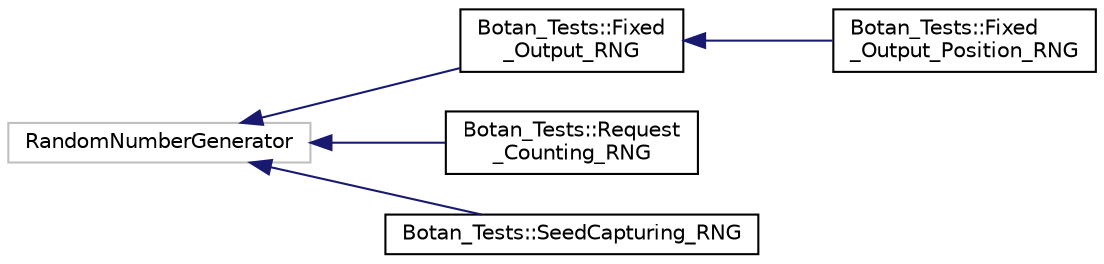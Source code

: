 digraph "Graphical Class Hierarchy"
{
  edge [fontname="Helvetica",fontsize="10",labelfontname="Helvetica",labelfontsize="10"];
  node [fontname="Helvetica",fontsize="10",shape=record];
  rankdir="LR";
  Node166 [label="RandomNumberGenerator",height=0.2,width=0.4,color="grey75", fillcolor="white", style="filled"];
  Node166 -> Node0 [dir="back",color="midnightblue",fontsize="10",style="solid",fontname="Helvetica"];
  Node0 [label="Botan_Tests::Fixed\l_Output_RNG",height=0.2,width=0.4,color="black", fillcolor="white", style="filled",URL="$class_botan___tests_1_1_fixed___output___r_n_g.html"];
  Node0 -> Node1 [dir="back",color="midnightblue",fontsize="10",style="solid",fontname="Helvetica"];
  Node1 [label="Botan_Tests::Fixed\l_Output_Position_RNG",height=0.2,width=0.4,color="black", fillcolor="white", style="filled",URL="$class_botan___tests_1_1_fixed___output___position___r_n_g.html"];
  Node166 -> Node169 [dir="back",color="midnightblue",fontsize="10",style="solid",fontname="Helvetica"];
  Node169 [label="Botan_Tests::Request\l_Counting_RNG",height=0.2,width=0.4,color="black", fillcolor="white", style="filled",URL="$class_botan___tests_1_1_request___counting___r_n_g.html"];
  Node166 -> Node170 [dir="back",color="midnightblue",fontsize="10",style="solid",fontname="Helvetica"];
  Node170 [label="Botan_Tests::SeedCapturing_RNG",height=0.2,width=0.4,color="black", fillcolor="white", style="filled",URL="$class_botan___tests_1_1_seed_capturing___r_n_g.html"];
}
